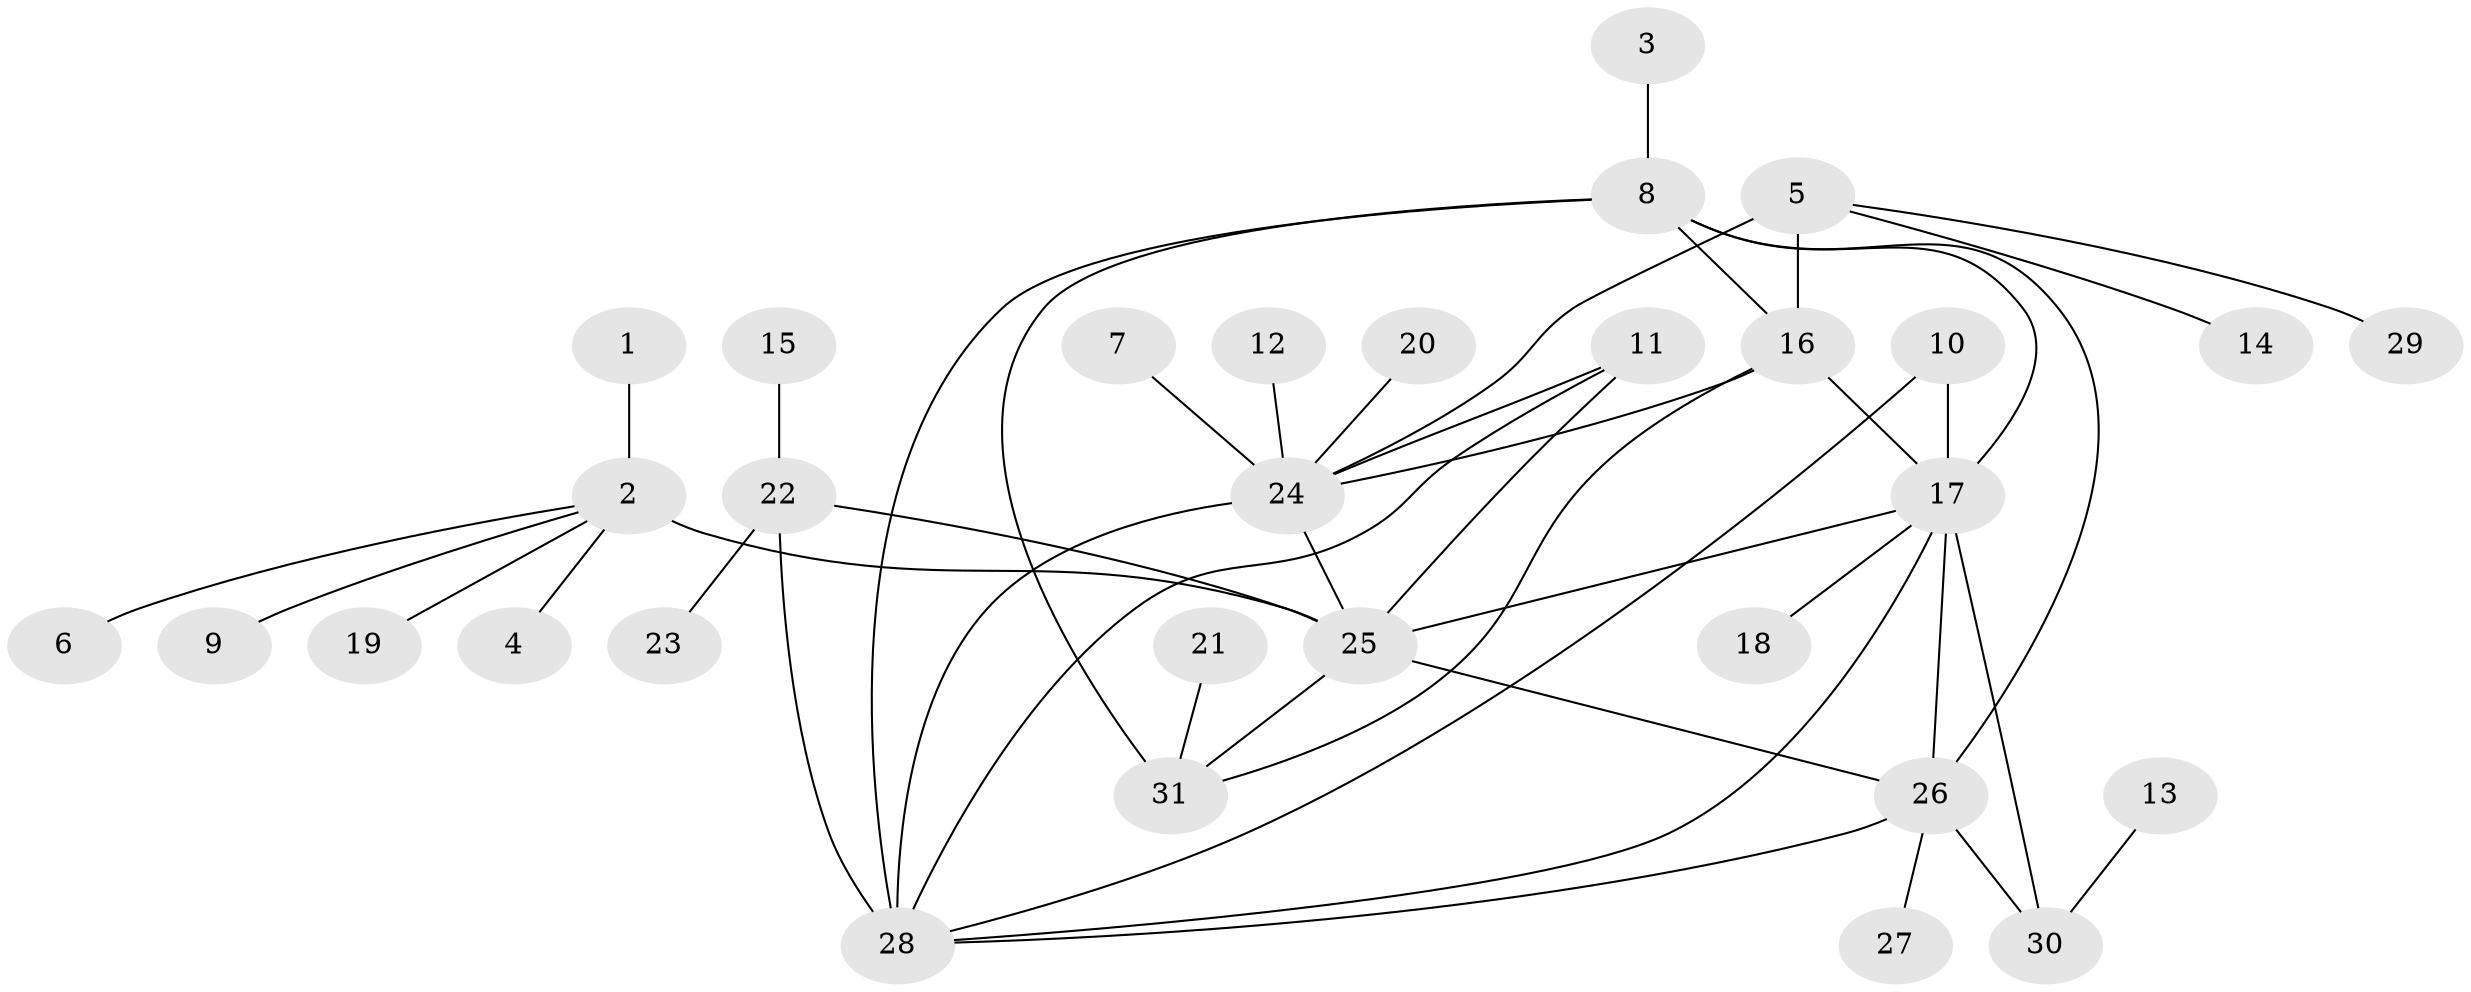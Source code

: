 // original degree distribution, {9: 0.04854368932038835, 7: 0.06796116504854369, 6: 0.07766990291262135, 11: 0.009708737864077669, 5: 0.019417475728155338, 8: 0.019417475728155338, 4: 0.009708737864077669, 3: 0.06796116504854369, 1: 0.5436893203883495, 2: 0.13592233009708737}
// Generated by graph-tools (version 1.1) at 2025/37/03/04/25 23:37:35]
// undirected, 31 vertices, 45 edges
graph export_dot {
  node [color=gray90,style=filled];
  1;
  2;
  3;
  4;
  5;
  6;
  7;
  8;
  9;
  10;
  11;
  12;
  13;
  14;
  15;
  16;
  17;
  18;
  19;
  20;
  21;
  22;
  23;
  24;
  25;
  26;
  27;
  28;
  29;
  30;
  31;
  1 -- 2 [weight=1.0];
  2 -- 4 [weight=1.0];
  2 -- 6 [weight=1.0];
  2 -- 9 [weight=1.0];
  2 -- 19 [weight=1.0];
  2 -- 25 [weight=6.0];
  3 -- 8 [weight=1.0];
  5 -- 14 [weight=1.0];
  5 -- 16 [weight=2.0];
  5 -- 24 [weight=2.0];
  5 -- 29 [weight=1.0];
  7 -- 24 [weight=1.0];
  8 -- 16 [weight=3.0];
  8 -- 17 [weight=1.0];
  8 -- 26 [weight=1.0];
  8 -- 28 [weight=1.0];
  8 -- 31 [weight=3.0];
  10 -- 17 [weight=1.0];
  10 -- 28 [weight=1.0];
  11 -- 24 [weight=1.0];
  11 -- 25 [weight=1.0];
  11 -- 28 [weight=1.0];
  12 -- 24 [weight=1.0];
  13 -- 30 [weight=1.0];
  15 -- 22 [weight=1.0];
  16 -- 17 [weight=1.0];
  16 -- 24 [weight=4.0];
  16 -- 31 [weight=1.0];
  17 -- 18 [weight=1.0];
  17 -- 25 [weight=1.0];
  17 -- 26 [weight=2.0];
  17 -- 28 [weight=1.0];
  17 -- 30 [weight=4.0];
  20 -- 24 [weight=1.0];
  21 -- 31 [weight=1.0];
  22 -- 23 [weight=1.0];
  22 -- 25 [weight=1.0];
  22 -- 28 [weight=4.0];
  24 -- 25 [weight=1.0];
  24 -- 28 [weight=1.0];
  25 -- 26 [weight=1.0];
  25 -- 31 [weight=1.0];
  26 -- 27 [weight=1.0];
  26 -- 28 [weight=1.0];
  26 -- 30 [weight=2.0];
}
